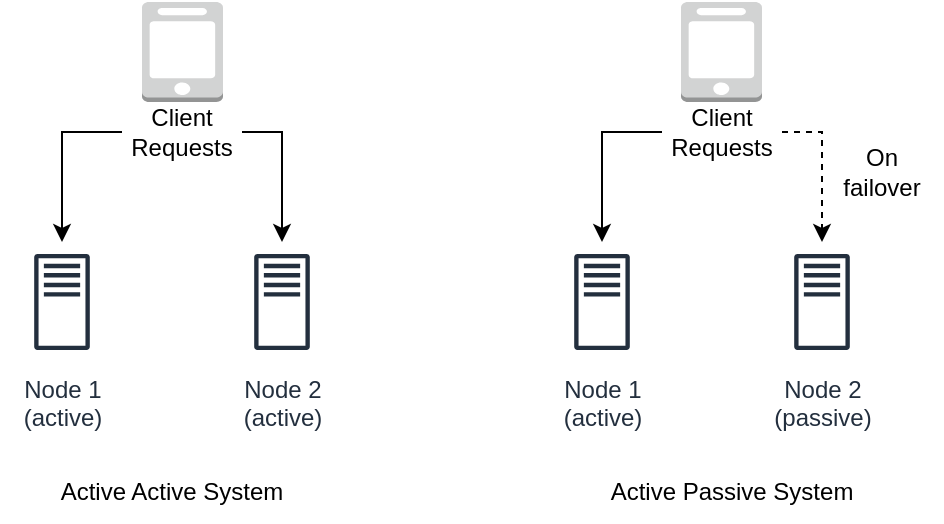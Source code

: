 <mxfile version="20.8.16" type="github">
  <diagram name="Page-1" id="vdKekYEHavQZZwt06mS4">
    <mxGraphModel dx="954" dy="502" grid="1" gridSize="10" guides="1" tooltips="1" connect="1" arrows="1" fold="1" page="1" pageScale="1" pageWidth="850" pageHeight="1100" math="0" shadow="0">
      <root>
        <mxCell id="0" />
        <mxCell id="1" parent="0" />
        <mxCell id="wFHDfV_3rOKTHC6TToMO-1" value="Node 1&lt;br&gt;(active)" style="sketch=0;outlineConnect=0;fontColor=#232F3E;gradientColor=none;strokeColor=#232F3E;fillColor=#ffffff;dashed=0;verticalLabelPosition=bottom;verticalAlign=top;align=center;html=1;fontSize=12;fontStyle=0;aspect=fixed;shape=mxgraph.aws4.resourceIcon;resIcon=mxgraph.aws4.traditional_server;" vertex="1" parent="1">
          <mxGeometry x="210" y="170" width="60" height="60" as="geometry" />
        </mxCell>
        <mxCell id="wFHDfV_3rOKTHC6TToMO-2" value="Node 2&lt;br&gt;(active)" style="sketch=0;outlineConnect=0;fontColor=#232F3E;gradientColor=none;strokeColor=#232F3E;fillColor=#ffffff;dashed=0;verticalLabelPosition=bottom;verticalAlign=top;align=center;html=1;fontSize=12;fontStyle=0;aspect=fixed;shape=mxgraph.aws4.resourceIcon;resIcon=mxgraph.aws4.traditional_server;" vertex="1" parent="1">
          <mxGeometry x="320" y="170" width="60" height="60" as="geometry" />
        </mxCell>
        <mxCell id="wFHDfV_3rOKTHC6TToMO-3" value="Node 1&lt;br&gt;(active)" style="sketch=0;outlineConnect=0;fontColor=#232F3E;gradientColor=none;strokeColor=#232F3E;fillColor=#ffffff;dashed=0;verticalLabelPosition=bottom;verticalAlign=top;align=center;html=1;fontSize=12;fontStyle=0;aspect=fixed;shape=mxgraph.aws4.resourceIcon;resIcon=mxgraph.aws4.traditional_server;" vertex="1" parent="1">
          <mxGeometry x="480" y="170" width="60" height="60" as="geometry" />
        </mxCell>
        <mxCell id="wFHDfV_3rOKTHC6TToMO-4" value="Node 2&lt;br&gt;(passive)" style="sketch=0;outlineConnect=0;fontColor=#232F3E;gradientColor=none;strokeColor=#232F3E;fillColor=#ffffff;dashed=0;verticalLabelPosition=bottom;verticalAlign=top;align=center;html=1;fontSize=12;fontStyle=0;aspect=fixed;shape=mxgraph.aws4.resourceIcon;resIcon=mxgraph.aws4.traditional_server;" vertex="1" parent="1">
          <mxGeometry x="590" y="170" width="60" height="60" as="geometry" />
        </mxCell>
        <mxCell id="wFHDfV_3rOKTHC6TToMO-5" value="" style="outlineConnect=0;dashed=0;verticalLabelPosition=bottom;verticalAlign=top;align=center;html=1;shape=mxgraph.aws3.mobile_client;fillColor=#D2D3D3;gradientColor=none;" vertex="1" parent="1">
          <mxGeometry x="280" y="50" width="40.5" height="50" as="geometry" />
        </mxCell>
        <mxCell id="wFHDfV_3rOKTHC6TToMO-6" value="" style="outlineConnect=0;dashed=0;verticalLabelPosition=bottom;verticalAlign=top;align=center;html=1;shape=mxgraph.aws3.mobile_client;fillColor=#D2D3D3;gradientColor=none;" vertex="1" parent="1">
          <mxGeometry x="549.5" y="50" width="40.5" height="50" as="geometry" />
        </mxCell>
        <mxCell id="wFHDfV_3rOKTHC6TToMO-7" value="Client Requests" style="text;html=1;strokeColor=none;fillColor=none;align=center;verticalAlign=middle;whiteSpace=wrap;rounded=0;" vertex="1" parent="1">
          <mxGeometry x="270" y="100" width="60" height="30" as="geometry" />
        </mxCell>
        <mxCell id="wFHDfV_3rOKTHC6TToMO-8" value="Client Requests" style="text;html=1;strokeColor=none;fillColor=none;align=center;verticalAlign=middle;whiteSpace=wrap;rounded=0;" vertex="1" parent="1">
          <mxGeometry x="540" y="100" width="60" height="30" as="geometry" />
        </mxCell>
        <mxCell id="wFHDfV_3rOKTHC6TToMO-9" value="" style="endArrow=classic;html=1;rounded=0;exitX=0;exitY=0.5;exitDx=0;exitDy=0;" edge="1" parent="1" source="wFHDfV_3rOKTHC6TToMO-7" target="wFHDfV_3rOKTHC6TToMO-1">
          <mxGeometry width="50" height="50" relative="1" as="geometry">
            <mxPoint x="400" y="280" as="sourcePoint" />
            <mxPoint x="450" y="230" as="targetPoint" />
            <Array as="points">
              <mxPoint x="240" y="115" />
            </Array>
          </mxGeometry>
        </mxCell>
        <mxCell id="wFHDfV_3rOKTHC6TToMO-10" value="" style="endArrow=classic;html=1;rounded=0;exitX=1;exitY=0.5;exitDx=0;exitDy=0;" edge="1" parent="1" source="wFHDfV_3rOKTHC6TToMO-7" target="wFHDfV_3rOKTHC6TToMO-2">
          <mxGeometry width="50" height="50" relative="1" as="geometry">
            <mxPoint x="400" y="280" as="sourcePoint" />
            <mxPoint x="450" y="230" as="targetPoint" />
            <Array as="points">
              <mxPoint x="350" y="115" />
            </Array>
          </mxGeometry>
        </mxCell>
        <mxCell id="wFHDfV_3rOKTHC6TToMO-11" value="" style="endArrow=classic;html=1;rounded=0;exitX=0;exitY=0.5;exitDx=0;exitDy=0;" edge="1" parent="1">
          <mxGeometry width="50" height="50" relative="1" as="geometry">
            <mxPoint x="540" y="115" as="sourcePoint" />
            <mxPoint x="510" y="170" as="targetPoint" />
            <Array as="points">
              <mxPoint x="510" y="115" />
            </Array>
          </mxGeometry>
        </mxCell>
        <mxCell id="wFHDfV_3rOKTHC6TToMO-12" value="" style="endArrow=classic;html=1;rounded=0;exitX=1;exitY=0.5;exitDx=0;exitDy=0;dashed=1;" edge="1" parent="1">
          <mxGeometry width="50" height="50" relative="1" as="geometry">
            <mxPoint x="600" y="115" as="sourcePoint" />
            <mxPoint x="620" y="170" as="targetPoint" />
            <Array as="points">
              <mxPoint x="620" y="115" />
            </Array>
          </mxGeometry>
        </mxCell>
        <mxCell id="wFHDfV_3rOKTHC6TToMO-15" value="On failover" style="text;html=1;strokeColor=none;fillColor=none;align=center;verticalAlign=middle;whiteSpace=wrap;rounded=0;" vertex="1" parent="1">
          <mxGeometry x="620" y="120" width="60" height="30" as="geometry" />
        </mxCell>
        <mxCell id="wFHDfV_3rOKTHC6TToMO-16" value="Active Active System" style="text;html=1;strokeColor=none;fillColor=none;align=center;verticalAlign=middle;whiteSpace=wrap;rounded=0;" vertex="1" parent="1">
          <mxGeometry x="230" y="280" width="130" height="30" as="geometry" />
        </mxCell>
        <mxCell id="wFHDfV_3rOKTHC6TToMO-17" value="Active Passive System" style="text;html=1;strokeColor=none;fillColor=none;align=center;verticalAlign=middle;whiteSpace=wrap;rounded=0;" vertex="1" parent="1">
          <mxGeometry x="510" y="280" width="130" height="30" as="geometry" />
        </mxCell>
      </root>
    </mxGraphModel>
  </diagram>
</mxfile>
